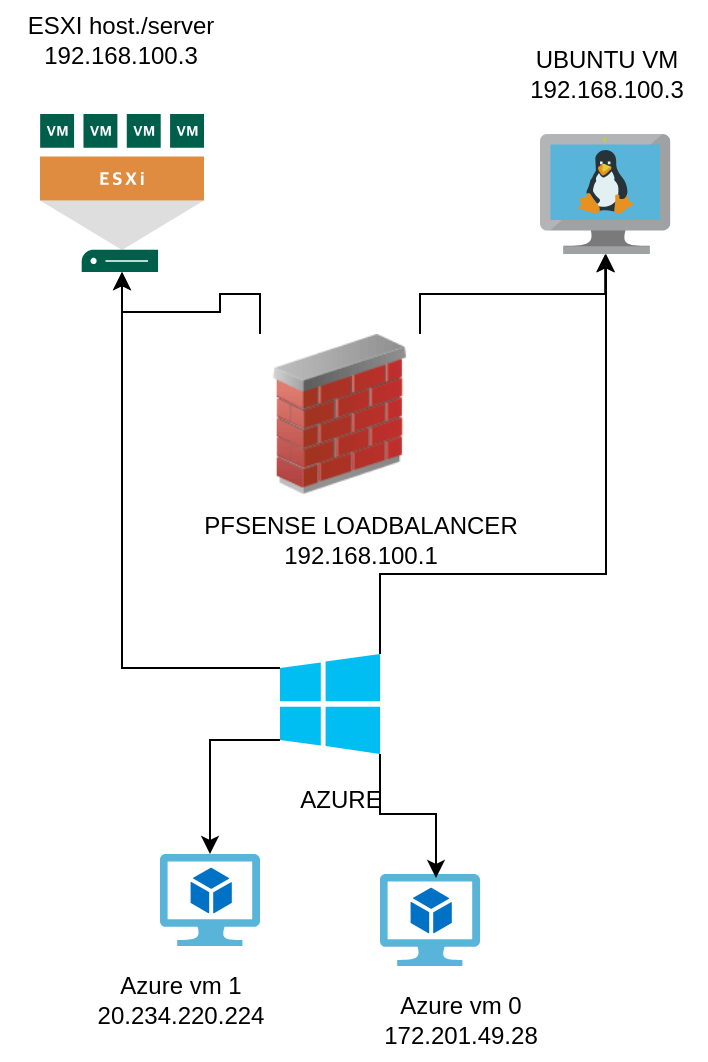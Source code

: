 <mxfile version="27.0.2">
  <diagram name="Pagina-1" id="jGBYb7cRaef0HoFIVVpG">
    <mxGraphModel dx="1018" dy="697" grid="1" gridSize="10" guides="1" tooltips="1" connect="1" arrows="1" fold="1" page="1" pageScale="1" pageWidth="827" pageHeight="1169" math="0" shadow="0">
      <root>
        <mxCell id="0" />
        <mxCell id="1" parent="0" />
        <mxCell id="C_BGbZrkkaIjJ8iDNCnR-1" value="" style="sketch=0;pointerEvents=1;shadow=0;dashed=0;html=1;strokeColor=none;fillColor=#005F4B;labelPosition=center;verticalLabelPosition=bottom;verticalAlign=top;align=center;outlineConnect=0;shape=mxgraph.veeam2.esxi_host;" vertex="1" parent="1">
          <mxGeometry x="50" y="100" width="82" height="79" as="geometry" />
        </mxCell>
        <mxCell id="C_BGbZrkkaIjJ8iDNCnR-2" value="" style="image;sketch=0;aspect=fixed;html=1;points=[];align=center;fontSize=12;image=img/lib/mscae/VM_Linux.svg;" vertex="1" parent="1">
          <mxGeometry x="300" y="110" width="65.22" height="60" as="geometry" />
        </mxCell>
        <mxCell id="C_BGbZrkkaIjJ8iDNCnR-13" style="edgeStyle=orthogonalEdgeStyle;rounded=0;orthogonalLoop=1;jettySize=auto;html=1;exitX=1;exitY=0;exitDx=0;exitDy=0;exitPerimeter=0;" edge="1" parent="1" source="C_BGbZrkkaIjJ8iDNCnR-3" target="C_BGbZrkkaIjJ8iDNCnR-2">
          <mxGeometry relative="1" as="geometry">
            <Array as="points">
              <mxPoint x="220" y="330" />
              <mxPoint x="333" y="330" />
            </Array>
          </mxGeometry>
        </mxCell>
        <mxCell id="C_BGbZrkkaIjJ8iDNCnR-14" style="edgeStyle=orthogonalEdgeStyle;rounded=0;orthogonalLoop=1;jettySize=auto;html=1;exitX=0;exitY=0.14;exitDx=0;exitDy=0;exitPerimeter=0;" edge="1" parent="1" source="C_BGbZrkkaIjJ8iDNCnR-3" target="C_BGbZrkkaIjJ8iDNCnR-1">
          <mxGeometry relative="1" as="geometry" />
        </mxCell>
        <mxCell id="C_BGbZrkkaIjJ8iDNCnR-20" style="edgeStyle=orthogonalEdgeStyle;rounded=0;orthogonalLoop=1;jettySize=auto;html=1;exitX=0;exitY=0.86;exitDx=0;exitDy=0;exitPerimeter=0;" edge="1" parent="1" source="C_BGbZrkkaIjJ8iDNCnR-3" target="C_BGbZrkkaIjJ8iDNCnR-18">
          <mxGeometry relative="1" as="geometry" />
        </mxCell>
        <mxCell id="C_BGbZrkkaIjJ8iDNCnR-3" value="" style="verticalLabelPosition=bottom;html=1;verticalAlign=top;align=center;strokeColor=none;fillColor=#00BEF2;shape=mxgraph.azure.azure_instance;" vertex="1" parent="1">
          <mxGeometry x="170" y="370" width="50" height="50" as="geometry" />
        </mxCell>
        <mxCell id="C_BGbZrkkaIjJ8iDNCnR-6" style="edgeStyle=orthogonalEdgeStyle;rounded=0;orthogonalLoop=1;jettySize=auto;html=1;exitX=1;exitY=0;exitDx=0;exitDy=0;" edge="1" parent="1" source="C_BGbZrkkaIjJ8iDNCnR-4" target="C_BGbZrkkaIjJ8iDNCnR-2">
          <mxGeometry relative="1" as="geometry" />
        </mxCell>
        <mxCell id="C_BGbZrkkaIjJ8iDNCnR-7" style="edgeStyle=orthogonalEdgeStyle;rounded=0;orthogonalLoop=1;jettySize=auto;html=1;exitX=0;exitY=0;exitDx=0;exitDy=0;" edge="1" parent="1" source="C_BGbZrkkaIjJ8iDNCnR-4" target="C_BGbZrkkaIjJ8iDNCnR-1">
          <mxGeometry relative="1" as="geometry" />
        </mxCell>
        <mxCell id="C_BGbZrkkaIjJ8iDNCnR-4" value="" style="image;html=1;image=img/lib/clip_art/networking/Firewall_02_128x128.png" vertex="1" parent="1">
          <mxGeometry x="160" y="210" width="80" height="80" as="geometry" />
        </mxCell>
        <mxCell id="C_BGbZrkkaIjJ8iDNCnR-8" value="PFSENSE LOADBALANCER&lt;div&gt;192.168.100.1&lt;/div&gt;" style="text;html=1;align=center;verticalAlign=middle;resizable=0;points=[];autosize=1;strokeColor=none;fillColor=none;" vertex="1" parent="1">
          <mxGeometry x="120" y="293" width="180" height="40" as="geometry" />
        </mxCell>
        <mxCell id="C_BGbZrkkaIjJ8iDNCnR-9" value="UBUNTU VM&lt;div&gt;192.168.100.3&lt;/div&gt;" style="text;html=1;align=center;verticalAlign=middle;resizable=0;points=[];autosize=1;strokeColor=none;fillColor=none;" vertex="1" parent="1">
          <mxGeometry x="282.61" y="60" width="100" height="40" as="geometry" />
        </mxCell>
        <mxCell id="C_BGbZrkkaIjJ8iDNCnR-10" value="ESXI host./server&lt;div&gt;192.168.100.3&lt;/div&gt;" style="text;html=1;align=center;verticalAlign=middle;resizable=0;points=[];autosize=1;strokeColor=none;fillColor=none;" vertex="1" parent="1">
          <mxGeometry x="30" y="43" width="120" height="40" as="geometry" />
        </mxCell>
        <mxCell id="C_BGbZrkkaIjJ8iDNCnR-11" value="AZURE" style="text;html=1;align=center;verticalAlign=middle;resizable=0;points=[];autosize=1;strokeColor=none;fillColor=none;" vertex="1" parent="1">
          <mxGeometry x="170" y="428" width="60" height="30" as="geometry" />
        </mxCell>
        <mxCell id="C_BGbZrkkaIjJ8iDNCnR-17" value="" style="image;sketch=0;aspect=fixed;html=1;points=[];align=center;fontSize=12;image=img/lib/mscae/Virtual_Machine_2.svg;" vertex="1" parent="1">
          <mxGeometry x="220" y="480" width="50" height="46" as="geometry" />
        </mxCell>
        <mxCell id="C_BGbZrkkaIjJ8iDNCnR-18" value="" style="image;sketch=0;aspect=fixed;html=1;points=[];align=center;fontSize=12;image=img/lib/mscae/Virtual_Machine_2.svg;" vertex="1" parent="1">
          <mxGeometry x="110" y="470" width="50" height="46" as="geometry" />
        </mxCell>
        <mxCell id="C_BGbZrkkaIjJ8iDNCnR-19" style="edgeStyle=orthogonalEdgeStyle;rounded=0;orthogonalLoop=1;jettySize=auto;html=1;exitX=1;exitY=1;exitDx=0;exitDy=0;exitPerimeter=0;entryX=0.56;entryY=0.043;entryDx=0;entryDy=0;entryPerimeter=0;" edge="1" parent="1" source="C_BGbZrkkaIjJ8iDNCnR-3" target="C_BGbZrkkaIjJ8iDNCnR-17">
          <mxGeometry relative="1" as="geometry" />
        </mxCell>
        <mxCell id="C_BGbZrkkaIjJ8iDNCnR-21" value="Azure vm 0&lt;div&gt;172.201.49.28&lt;br&gt;&lt;/div&gt;" style="text;html=1;align=center;verticalAlign=middle;resizable=0;points=[];autosize=1;strokeColor=none;fillColor=none;" vertex="1" parent="1">
          <mxGeometry x="210" y="533" width="100" height="40" as="geometry" />
        </mxCell>
        <mxCell id="C_BGbZrkkaIjJ8iDNCnR-22" value="Azure vm 1&lt;div&gt;20.234.220.224&lt;br&gt;&lt;/div&gt;" style="text;html=1;align=center;verticalAlign=middle;resizable=0;points=[];autosize=1;strokeColor=none;fillColor=none;" vertex="1" parent="1">
          <mxGeometry x="65" y="523" width="110" height="40" as="geometry" />
        </mxCell>
      </root>
    </mxGraphModel>
  </diagram>
</mxfile>
